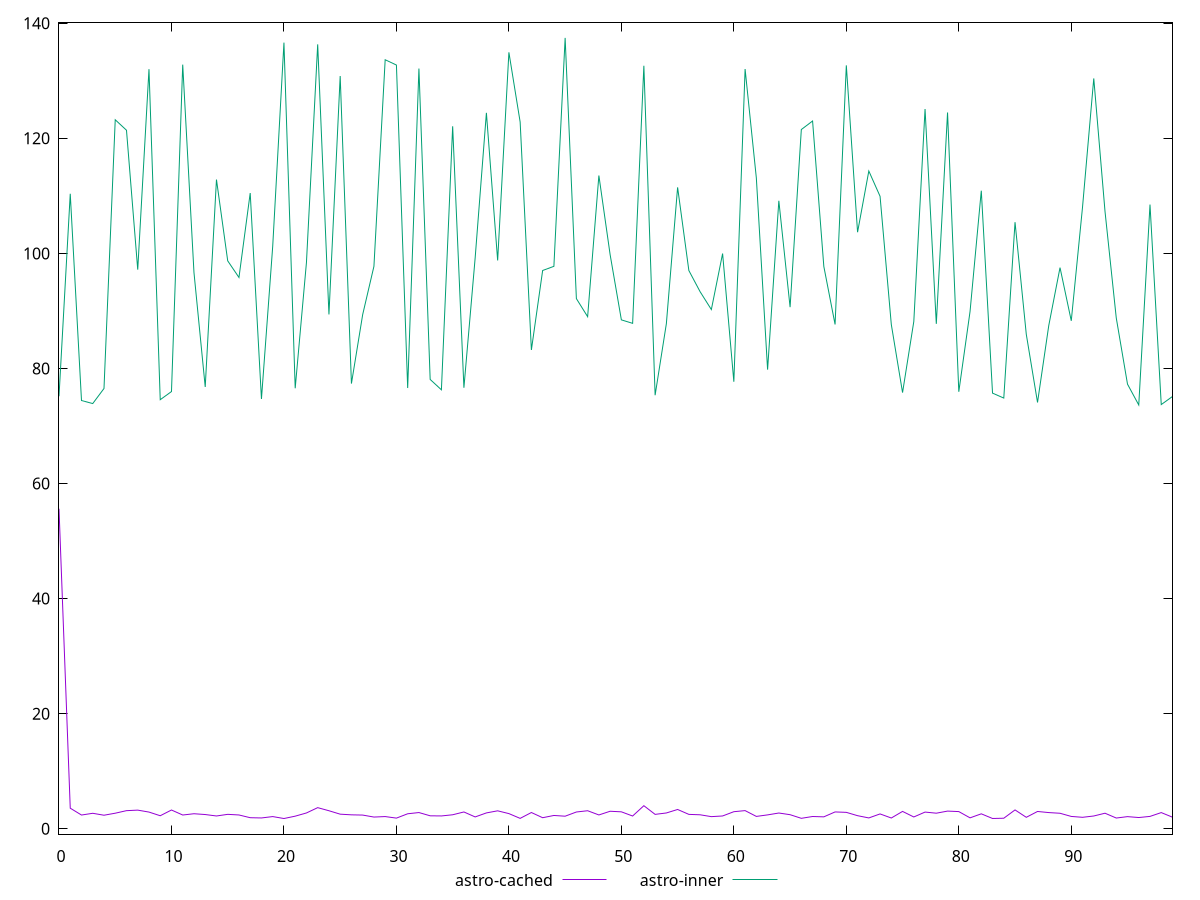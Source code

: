 reset

$astroCached <<EOF
0 55.621
1 3.5730000000000004
2 2.382
3 2.6849999999999996
4 2.349
5 2.699
6 3.1430000000000002
7 3.235
8 2.897
9 2.259
10 3.255
11 2.386
12 2.608
13 2.469
14 2.218
15 2.501
16 2.393
17 1.9170000000000003
18 1.8739999999999999
19 2.113
20 1.776
21 2.186
22 2.742
23 3.6660000000000004
24 3.128
25 2.532
26 2.417
27 2.374
28 2.031
29 2.115
30 1.846
31 2.601
32 2.813
33 2.2489999999999997
34 2.224
35 2.427
36 2.9139999999999997
37 2.052
38 2.75
39 3.115
40 2.63
41 1.802
42 2.819
43 1.9160000000000001
44 2.3070000000000004
45 2.18
46 2.91
47 3.13
48 2.3970000000000002
49 3.038
50 2.939
51 2.2110000000000003
52 4.005000000000001
53 2.497
54 2.7399999999999998
55 3.348
56 2.495
57 2.425
58 2.1029999999999998
59 2.219
60 2.961
61 3.15
62 2.1430000000000002
63 2.407
64 2.7319999999999998
65 2.4410000000000003
66 1.811
67 2.1270000000000002
68 2.0669999999999997
69 2.9200000000000004
70 2.8480000000000003
71 2.268
72 1.877
73 2.573
74 1.8650000000000002
75 3.0120000000000005
76 2.045
77 2.896
78 2.702
79 3.066
80 2.981
81 1.8929999999999998
82 2.592
83 1.783
84 1.8270000000000002
85 3.2700000000000005
86 1.9859999999999998
87 3.0010000000000003
88 2.808
89 2.69
90 2.138
91 1.988
92 2.215
93 2.698
94 1.861
95 2.104
96 1.9469999999999998
97 2.1450000000000005
98 2.807
99 2.007
EOF

$astroInner <<EOF
0 75.16699999999999
1 110.365
2 74.425
3 73.9
4 76.518
5 123.226
6 121.406
7 97.173
8 132.017
9 74.57
10 75.986
11 132.809
12 96.679
13 76.786
14 112.83200000000001
15 98.705
16 95.812
17 110.489
18 74.701
19 101.198
20 136.631
21 76.55699999999999
22 98.416
23 136.333
24 89.385
25 130.827
26 77.371
27 89.366
28 97.75399999999999
29 133.656
30 132.735
31 76.601
32 132.13199999999998
33 78.094
34 76.28899999999999
35 122.09100000000001
36 76.64699999999999
37 99.21300000000001
38 124.427
39 98.773
40 134.945
41 122.83500000000001
42 83.219
43 97.02699999999999
44 97.752
45 137.453
46 92.14
47 89.001
48 113.536
49 99.782
50 88.446
51 87.842
52 132.61
53 75.351
54 87.785
55 111.477
56 97.02
57 93.34
58 90.23899999999999
59 99.972
60 77.692
61 132.041
62 113.10900000000001
63 79.8
64 109.14200000000001
65 90.65899999999999
66 121.52900000000001
67 123.01
68 97.72999999999999
69 87.64699999999999
70 132.679
71 103.681
72 114.314
73 109.922
74 87.639
75 75.802
76 88.166
77 125.096
78 87.756
79 124.48700000000001
80 75.94800000000001
81 89.893
82 110.9
83 75.711
84 74.85499999999999
85 105.423
86 85.94500000000001
87 74.09299999999999
88 87.475
89 97.53
90 88.28
91 108.025
92 130.413
93 107.291
94 88.783
95 77.273
96 73.653
97 108.483
98 73.724
99 75.131
EOF

set key outside below
set xrange [0:99]
set yrange [-0.93754:140.16654]
set trange [-0.93754:140.16654]
set terminal svg size 640, 520 enhanced background rgb 'white'
set output "reports/report_00033_2021-03-01T14-23-16.841Z/server-response-time/comparison/line/1_vs_2.svg"

plot $astroCached title "astro-cached" with line, \
     $astroInner title "astro-inner" with line

reset

